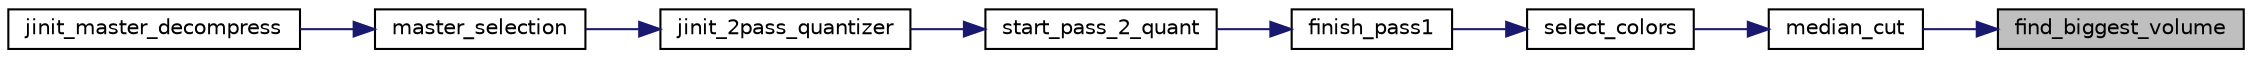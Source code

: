 digraph "find_biggest_volume"
{
 // LATEX_PDF_SIZE
  bgcolor="transparent";
  edge [fontname="Helvetica",fontsize="10",labelfontname="Helvetica",labelfontsize="10"];
  node [fontname="Helvetica",fontsize="10",shape=record];
  rankdir="RL";
  Node37 [label="find_biggest_volume",height=0.2,width=0.4,color="black", fillcolor="grey75", style="filled", fontcolor="black",tooltip=" "];
  Node37 -> Node38 [dir="back",color="midnightblue",fontsize="10",style="solid"];
  Node38 [label="median_cut",height=0.2,width=0.4,color="black",URL="$jquant2_8c.html#aeab9924e8fc990fedd479f948596ae67",tooltip=" "];
  Node38 -> Node39 [dir="back",color="midnightblue",fontsize="10",style="solid"];
  Node39 [label="select_colors",height=0.2,width=0.4,color="black",URL="$jquant2_8c.html#ae94f9fbb5d9c1221263fca61565f26b1",tooltip=" "];
  Node39 -> Node40 [dir="back",color="midnightblue",fontsize="10",style="solid"];
  Node40 [label="finish_pass1",height=0.2,width=0.4,color="black",URL="$jquant2_8c.html#aa47f5fced37e5141b71877dfdb089349",tooltip=" "];
  Node40 -> Node41 [dir="back",color="midnightblue",fontsize="10",style="solid"];
  Node41 [label="start_pass_2_quant",height=0.2,width=0.4,color="black",URL="$jquant2_8c.html#a1ebbe294fe36c4601a734d6b9f5decd2",tooltip=" "];
  Node41 -> Node42 [dir="back",color="midnightblue",fontsize="10",style="solid"];
  Node42 [label="jinit_2pass_quantizer",height=0.2,width=0.4,color="black",URL="$jquant2_8c.html#aab797e70ea934dea0d6409dc428f1e4d",tooltip=" "];
  Node42 -> Node43 [dir="back",color="midnightblue",fontsize="10",style="solid"];
  Node43 [label="master_selection",height=0.2,width=0.4,color="black",URL="$jdmaster_8c.html#a440a4f3af47f35f6dd2a353329bc3baf",tooltip=" "];
  Node43 -> Node44 [dir="back",color="midnightblue",fontsize="10",style="solid"];
  Node44 [label="jinit_master_decompress",height=0.2,width=0.4,color="black",URL="$jdmaster_8c.html#a103160e5ec5fd80c654e74f633b14818",tooltip=" "];
}
